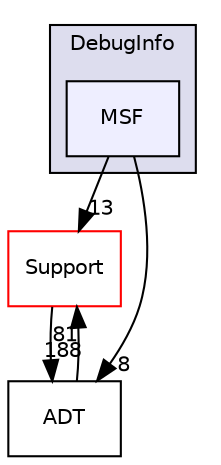 digraph "include/llvm/DebugInfo/MSF" {
  bgcolor=transparent;
  compound=true
  node [ fontsize="10", fontname="Helvetica"];
  edge [ labelfontsize="10", labelfontname="Helvetica"];
  subgraph clusterdir_fc2cd323963d6c4db27150ccf17ad26a {
    graph [ bgcolor="#ddddee", pencolor="black", label="DebugInfo" fontname="Helvetica", fontsize="10", URL="dir_fc2cd323963d6c4db27150ccf17ad26a.html"]
  dir_80efc3cf491d6c371bccd82c5a7f3231 [shape=box, label="MSF", style="filled", fillcolor="#eeeeff", pencolor="black", URL="dir_80efc3cf491d6c371bccd82c5a7f3231.html"];
  }
  dir_ae1e398ac700924fa434b51c248a5531 [shape=box label="Support" color="red" URL="dir_ae1e398ac700924fa434b51c248a5531.html"];
  dir_32453792af2ba70c54e3ccae3a790d1b [shape=box label="ADT" URL="dir_32453792af2ba70c54e3ccae3a790d1b.html"];
  dir_ae1e398ac700924fa434b51c248a5531->dir_32453792af2ba70c54e3ccae3a790d1b [headlabel="188", labeldistance=1.5 headhref="dir_000011_000007.html"];
  dir_80efc3cf491d6c371bccd82c5a7f3231->dir_ae1e398ac700924fa434b51c248a5531 [headlabel="13", labeldistance=1.5 headhref="dir_000257_000011.html"];
  dir_80efc3cf491d6c371bccd82c5a7f3231->dir_32453792af2ba70c54e3ccae3a790d1b [headlabel="8", labeldistance=1.5 headhref="dir_000257_000007.html"];
  dir_32453792af2ba70c54e3ccae3a790d1b->dir_ae1e398ac700924fa434b51c248a5531 [headlabel="81", labeldistance=1.5 headhref="dir_000007_000011.html"];
}
